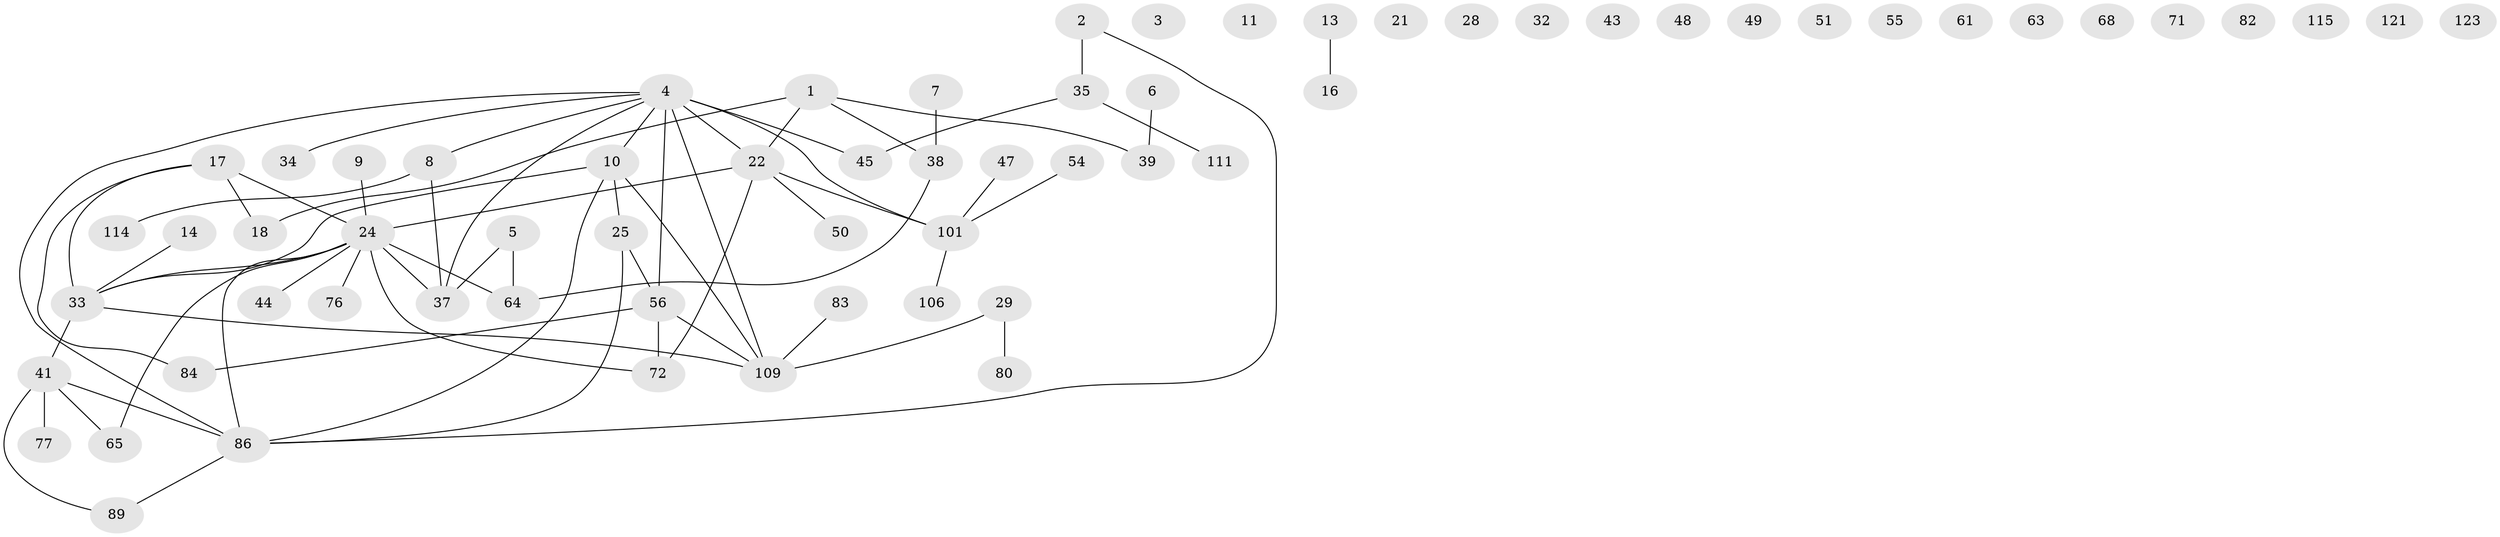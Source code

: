 // original degree distribution, {3: 0.16279069767441862, 1: 0.26356589147286824, 0: 0.12403100775193798, 2: 0.24031007751937986, 4: 0.13178294573643412, 5: 0.06976744186046512, 6: 0.007751937984496124}
// Generated by graph-tools (version 1.1) at 2025/13/03/09/25 04:13:12]
// undirected, 64 vertices, 66 edges
graph export_dot {
graph [start="1"]
  node [color=gray90,style=filled];
  1 [super="+79+90"];
  2 [super="+23"];
  3;
  4 [super="+12"];
  5 [super="+118+102"];
  6;
  7 [super="+53"];
  8 [super="+95"];
  9;
  10 [super="+52+15"];
  11 [super="+78"];
  13 [super="+67+104"];
  14;
  16 [super="+69"];
  17 [super="+36+75"];
  18 [super="+57"];
  21;
  22 [super="+97+108"];
  24 [super="+42+30"];
  25 [super="+99+27"];
  28;
  29 [super="+62"];
  32;
  33 [super="+70"];
  34;
  35;
  37 [super="+40"];
  38 [super="+58"];
  39;
  41 [super="+81"];
  43;
  44;
  45 [super="+74"];
  47;
  48;
  49;
  50 [super="+60"];
  51;
  54;
  55;
  56 [super="+124"];
  61;
  63;
  64 [super="+92"];
  65;
  68;
  71;
  72;
  76;
  77;
  80;
  82;
  83;
  84;
  86 [super="+100+88"];
  89;
  101 [super="+120+125"];
  106;
  109 [super="+117+129"];
  111;
  114;
  115 [super="+127"];
  121;
  123;
  1 -- 39;
  1 -- 18;
  1 -- 38;
  1 -- 22;
  2 -- 35 [weight=2];
  2 -- 86;
  4 -- 45;
  4 -- 34;
  4 -- 37;
  4 -- 101;
  4 -- 8;
  4 -- 10;
  4 -- 109;
  4 -- 86;
  4 -- 22 [weight=2];
  4 -- 56;
  5 -- 64;
  5 -- 37;
  6 -- 39;
  7 -- 38;
  8 -- 114;
  8 -- 37;
  9 -- 24;
  10 -- 109;
  10 -- 25;
  10 -- 86;
  10 -- 33;
  13 -- 16;
  14 -- 33;
  17 -- 33;
  17 -- 18 [weight=2];
  17 -- 84;
  17 -- 24 [weight=2];
  22 -- 72;
  22 -- 101;
  22 -- 50;
  22 -- 24;
  24 -- 64;
  24 -- 65;
  24 -- 37;
  24 -- 72 [weight=2];
  24 -- 76 [weight=2];
  24 -- 44;
  24 -- 86;
  24 -- 33;
  25 -- 86;
  25 -- 56;
  29 -- 109;
  29 -- 80;
  33 -- 41;
  33 -- 109;
  35 -- 45;
  35 -- 111;
  38 -- 64;
  41 -- 65;
  41 -- 77;
  41 -- 89;
  41 -- 86;
  47 -- 101;
  54 -- 101;
  56 -- 109;
  56 -- 84;
  56 -- 72;
  83 -- 109;
  86 -- 89;
  101 -- 106;
}
